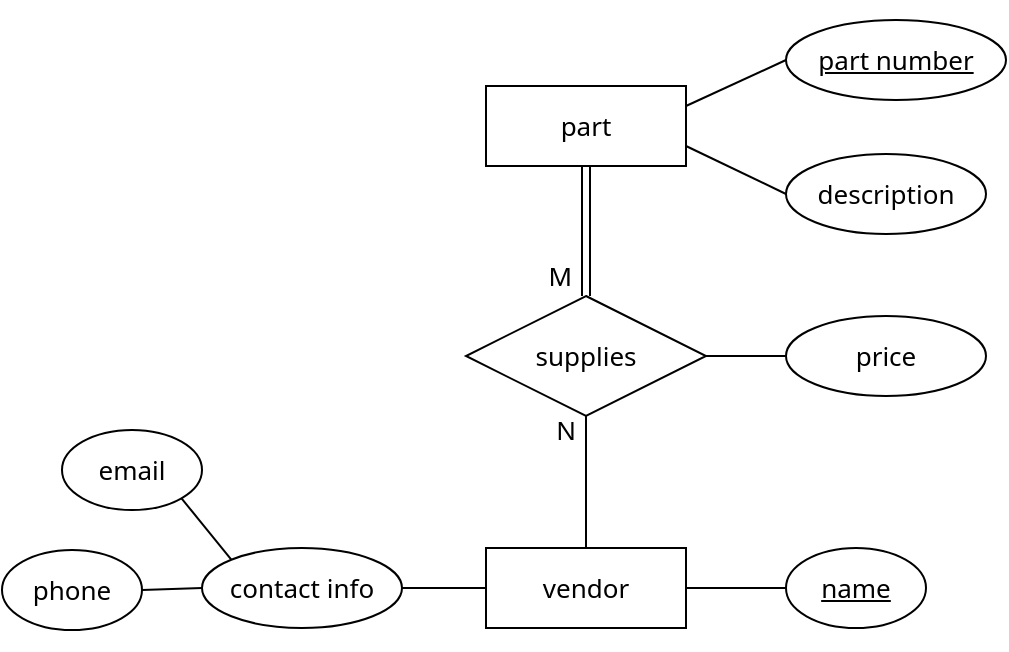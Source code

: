<mxfile version="15.5.9" type="device"><diagram id="R2lEEEUBdFMjLlhIrx00" name="Page-1"><mxGraphModel dx="1422" dy="657" grid="1" gridSize="10" guides="1" tooltips="1" connect="1" arrows="1" fold="1" page="1" pageScale="1" pageWidth="850" pageHeight="1100" math="0" shadow="0" extFonts="Permanent Marker^https://fonts.googleapis.com/css?family=Permanent+Marker"><root><mxCell id="0"/><mxCell id="1" parent="0"/><mxCell id="ZgKFdhLjTGqCJ71-1xwb-3" value="" style="rounded=0;whiteSpace=wrap;html=1;fontFamily=Noto Sans;fontSource=https%3A%2F%2Ffonts.googleapis.com%2Fcss%3Ffamily%3DNoto%2BSans;strokeColor=none;fillColor=none;" parent="1" vertex="1"><mxGeometry x="502" y="50" width="30" height="20" as="geometry"/></mxCell><mxCell id="ZgKFdhLjTGqCJ71-1xwb-4" value="" style="rounded=0;whiteSpace=wrap;html=1;fontFamily=Noto Sans;fontSource=https%3A%2F%2Ffonts.googleapis.com%2Fcss%3Ffamily%3DNoto%2BSans;strokeColor=none;fillColor=none;" parent="1" vertex="1"><mxGeometry x="347" y="355" width="30" height="20" as="geometry"/></mxCell><mxCell id="fC1hcsIoNDYLjIuKjTgR-65" value="part" style="whiteSpace=wrap;html=1;align=center;fontSize=13;fontFamily=Noto Sans;fontSource=https%3A%2F%2Ffonts.googleapis.com%2Fcss%3Ffamily%3DNoto%2BSans;" parent="1" vertex="1"><mxGeometry x="312" y="93" width="100" height="40" as="geometry"/></mxCell><mxCell id="fC1hcsIoNDYLjIuKjTgR-66" value="supplies" style="shape=rhombus;perimeter=rhombusPerimeter;whiteSpace=wrap;html=1;align=center;fontSize=13;fontFamily=Noto Sans;fontSource=https%3A%2F%2Ffonts.googleapis.com%2Fcss%3Ffamily%3DNoto%2BSans;" parent="1" vertex="1"><mxGeometry x="302" y="198" width="120" height="60" as="geometry"/></mxCell><mxCell id="fC1hcsIoNDYLjIuKjTgR-67" value="vendor" style="whiteSpace=wrap;html=1;align=center;fontSize=13;fontFamily=Noto Sans;fontSource=https%3A%2F%2Ffonts.googleapis.com%2Fcss%3Ffamily%3DNoto%2BSans;" parent="1" vertex="1"><mxGeometry x="312" y="324" width="100" height="40" as="geometry"/></mxCell><mxCell id="fC1hcsIoNDYLjIuKjTgR-73" value="part number" style="ellipse;whiteSpace=wrap;html=1;align=center;fontStyle=4;fontSize=13;fontFamily=Noto Sans;fontSource=https%3A%2F%2Ffonts.googleapis.com%2Fcss%3Ffamily%3DNoto%2BSans;" parent="1" vertex="1"><mxGeometry x="462" y="60" width="110" height="40" as="geometry"/></mxCell><mxCell id="fC1hcsIoNDYLjIuKjTgR-74" value="description" style="ellipse;whiteSpace=wrap;html=1;align=center;fontSize=13;fontFamily=Noto Sans;fontSource=https%3A%2F%2Ffonts.googleapis.com%2Fcss%3Ffamily%3DNoto%2BSans;" parent="1" vertex="1"><mxGeometry x="462" y="127" width="100" height="40" as="geometry"/></mxCell><mxCell id="fC1hcsIoNDYLjIuKjTgR-75" value="" style="endArrow=none;html=1;rounded=0;entryX=0;entryY=0.5;entryDx=0;entryDy=0;exitX=1;exitY=0.25;exitDx=0;exitDy=0;fontSize=13;fontFamily=Noto Sans;fontSource=https%3A%2F%2Ffonts.googleapis.com%2Fcss%3Ffamily%3DNoto%2BSans;" parent="1" source="fC1hcsIoNDYLjIuKjTgR-65" target="fC1hcsIoNDYLjIuKjTgR-73" edge="1"><mxGeometry relative="1" as="geometry"><mxPoint x="392.004" y="190.928" as="sourcePoint"/><mxPoint x="448.72" y="145.07" as="targetPoint"/></mxGeometry></mxCell><mxCell id="fC1hcsIoNDYLjIuKjTgR-76" value="" style="endArrow=none;html=1;rounded=0;entryX=0;entryY=0.5;entryDx=0;entryDy=0;exitX=1;exitY=0.75;exitDx=0;exitDy=0;fontSize=13;fontFamily=Noto Sans;fontSource=https%3A%2F%2Ffonts.googleapis.com%2Fcss%3Ffamily%3DNoto%2BSans;" parent="1" source="fC1hcsIoNDYLjIuKjTgR-65" target="fC1hcsIoNDYLjIuKjTgR-74" edge="1"><mxGeometry relative="1" as="geometry"><mxPoint x="405.284" y="180.858" as="sourcePoint"/><mxPoint x="462" y="135" as="targetPoint"/></mxGeometry></mxCell><mxCell id="fC1hcsIoNDYLjIuKjTgR-77" value="" style="endArrow=none;html=1;rounded=0;exitX=0.5;exitY=0;exitDx=0;exitDy=0;entryX=0.5;entryY=1;entryDx=0;entryDy=0;fontSize=13;fontFamily=Noto Sans;fontSource=https%3A%2F%2Ffonts.googleapis.com%2Fcss%3Ffamily%3DNoto%2BSans;" parent="1" source="fC1hcsIoNDYLjIuKjTgR-67" target="fC1hcsIoNDYLjIuKjTgR-66" edge="1"><mxGeometry relative="1" as="geometry"><mxPoint x="502" y="239" as="sourcePoint"/><mxPoint x="502" y="305" as="targetPoint"/></mxGeometry></mxCell><mxCell id="fC1hcsIoNDYLjIuKjTgR-78" value="N" style="resizable=0;html=1;align=right;verticalAlign=bottom;fontSize=13;fontFamily=Noto Sans;fontSource=https%3A%2F%2Ffonts.googleapis.com%2Fcss%3Ffamily%3DNoto%2BSans;" parent="fC1hcsIoNDYLjIuKjTgR-77" connectable="0" vertex="1"><mxGeometry x="1" relative="1" as="geometry"><mxPoint x="-5" y="17" as="offset"/></mxGeometry></mxCell><mxCell id="fC1hcsIoNDYLjIuKjTgR-79" value="" style="shape=link;html=1;rounded=0;exitX=0.5;exitY=1;exitDx=0;exitDy=0;fontSize=13;fontFamily=Noto Sans;fontSource=https%3A%2F%2Ffonts.googleapis.com%2Fcss%3Ffamily%3DNoto%2BSans;" parent="1" source="fC1hcsIoNDYLjIuKjTgR-65" target="fC1hcsIoNDYLjIuKjTgR-66" edge="1"><mxGeometry relative="1" as="geometry"><mxPoint x="412" y="205" as="sourcePoint"/><mxPoint x="362" y="195" as="targetPoint"/></mxGeometry></mxCell><mxCell id="fC1hcsIoNDYLjIuKjTgR-80" value="M" style="resizable=0;html=1;align=right;verticalAlign=bottom;fontSize=13;fontFamily=Noto Sans;fontSource=https%3A%2F%2Ffonts.googleapis.com%2Fcss%3Ffamily%3DNoto%2BSans;" parent="fC1hcsIoNDYLjIuKjTgR-79" connectable="0" vertex="1"><mxGeometry x="1" relative="1" as="geometry"><mxPoint x="-7" as="offset"/></mxGeometry></mxCell><mxCell id="fC1hcsIoNDYLjIuKjTgR-81" value="name" style="ellipse;whiteSpace=wrap;html=1;align=center;fontStyle=4;fontSize=13;fontFamily=Noto Sans;fontSource=https%3A%2F%2Ffonts.googleapis.com%2Fcss%3Ffamily%3DNoto%2BSans;" parent="1" vertex="1"><mxGeometry x="462" y="324" width="70" height="40" as="geometry"/></mxCell><mxCell id="fC1hcsIoNDYLjIuKjTgR-82" value="contact info" style="ellipse;whiteSpace=wrap;html=1;align=center;fontSize=13;fontFamily=Noto Sans;fontSource=https%3A%2F%2Ffonts.googleapis.com%2Fcss%3Ffamily%3DNoto%2BSans;" parent="1" vertex="1"><mxGeometry x="170" y="324" width="100" height="40" as="geometry"/></mxCell><mxCell id="fC1hcsIoNDYLjIuKjTgR-83" value="" style="endArrow=none;html=1;rounded=0;entryX=0;entryY=0.5;entryDx=0;entryDy=0;exitX=1;exitY=0.5;exitDx=0;exitDy=0;fontSize=13;fontFamily=Noto Sans;fontSource=https%3A%2F%2Ffonts.googleapis.com%2Fcss%3Ffamily%3DNoto%2BSans;" parent="1" source="fC1hcsIoNDYLjIuKjTgR-67" target="fC1hcsIoNDYLjIuKjTgR-81" edge="1"><mxGeometry relative="1" as="geometry"><mxPoint x="442" y="258" as="sourcePoint"/><mxPoint x="492" y="282" as="targetPoint"/></mxGeometry></mxCell><mxCell id="fC1hcsIoNDYLjIuKjTgR-84" value="" style="endArrow=none;html=1;rounded=0;exitX=1;exitY=0.5;exitDx=0;exitDy=0;entryX=0;entryY=0.5;entryDx=0;entryDy=0;fontSize=13;fontFamily=Noto Sans;fontSource=https%3A%2F%2Ffonts.googleapis.com%2Fcss%3Ffamily%3DNoto%2BSans;" parent="1" source="fC1hcsIoNDYLjIuKjTgR-82" target="fC1hcsIoNDYLjIuKjTgR-67" edge="1"><mxGeometry relative="1" as="geometry"><mxPoint x="270" y="343.5" as="sourcePoint"/><mxPoint x="302" y="344" as="targetPoint"/></mxGeometry></mxCell><mxCell id="fC1hcsIoNDYLjIuKjTgR-86" value="email" style="ellipse;whiteSpace=wrap;html=1;align=center;fontSize=13;fontFamily=Noto Sans;fontSource=https%3A%2F%2Ffonts.googleapis.com%2Fcss%3Ffamily%3DNoto%2BSans;" parent="1" vertex="1"><mxGeometry x="100" y="265" width="70" height="40" as="geometry"/></mxCell><mxCell id="fC1hcsIoNDYLjIuKjTgR-87" value="phone" style="ellipse;whiteSpace=wrap;html=1;align=center;fontSize=13;fontFamily=Noto Sans;fontSource=https%3A%2F%2Ffonts.googleapis.com%2Fcss%3Ffamily%3DNoto%2BSans;" parent="1" vertex="1"><mxGeometry x="70" y="325" width="70" height="40" as="geometry"/></mxCell><mxCell id="fC1hcsIoNDYLjIuKjTgR-88" value="" style="endArrow=none;html=1;rounded=0;entryX=0;entryY=0;entryDx=0;entryDy=0;exitX=1;exitY=1;exitDx=0;exitDy=0;fontSize=13;fontFamily=Noto Sans;fontSource=https%3A%2F%2Ffonts.googleapis.com%2Fcss%3Ffamily%3DNoto%2BSans;" parent="1" source="fC1hcsIoNDYLjIuKjTgR-86" target="fC1hcsIoNDYLjIuKjTgR-82" edge="1"><mxGeometry relative="1" as="geometry"><mxPoint x="175" y="235" as="sourcePoint"/><mxPoint x="225" y="259" as="targetPoint"/></mxGeometry></mxCell><mxCell id="fC1hcsIoNDYLjIuKjTgR-89" value="" style="endArrow=none;html=1;rounded=0;entryX=1;entryY=0.5;entryDx=0;entryDy=0;exitX=0;exitY=0.5;exitDx=0;exitDy=0;fontSize=13;fontFamily=Noto Sans;fontSource=https%3A%2F%2Ffonts.googleapis.com%2Fcss%3Ffamily%3DNoto%2BSans;" parent="1" source="fC1hcsIoNDYLjIuKjTgR-82" target="fC1hcsIoNDYLjIuKjTgR-87" edge="1"><mxGeometry relative="1" as="geometry"><mxPoint x="185" y="245" as="sourcePoint"/><mxPoint x="235" y="269" as="targetPoint"/></mxGeometry></mxCell><mxCell id="XE4aP4qG6gfPF1ebo5mN-2" value="price" style="ellipse;whiteSpace=wrap;html=1;align=center;fontFamily=Noto Sans;fontSource=https%3A%2F%2Ffonts.googleapis.com%2Fcss%3Ffamily%3DNoto%2BSans;fontSize=13;" parent="1" vertex="1"><mxGeometry x="462" y="208" width="100" height="40" as="geometry"/></mxCell><mxCell id="XE4aP4qG6gfPF1ebo5mN-3" value="" style="endArrow=none;html=1;rounded=0;entryX=0;entryY=0.5;entryDx=0;entryDy=0;exitX=1;exitY=0.5;exitDx=0;exitDy=0;fontSize=13;fontFamily=Noto Sans;fontSource=https%3A%2F%2Ffonts.googleapis.com%2Fcss%3Ffamily%3DNoto%2BSans;" parent="1" source="fC1hcsIoNDYLjIuKjTgR-66" target="XE4aP4qG6gfPF1ebo5mN-2" edge="1"><mxGeometry relative="1" as="geometry"><mxPoint x="422" y="133" as="sourcePoint"/><mxPoint x="472" y="157" as="targetPoint"/></mxGeometry></mxCell></root></mxGraphModel></diagram></mxfile>